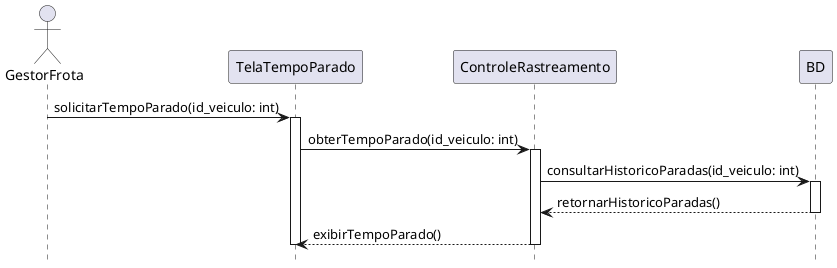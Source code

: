 @startuml "Verificar Tempo Parado"
hide footbox

actor GestorFrota as gestor_ator
participant TelaTempoParado as tela_tempo_parado
participant ControleRastreamento as controle_rastreamento
participant BD as bd

gestor_ator -> tela_tempo_parado: solicitarTempoParado(id_veiculo: int)
activate tela_tempo_parado

tela_tempo_parado -> controle_rastreamento: obterTempoParado(id_veiculo: int)
activate controle_rastreamento

controle_rastreamento -> bd: consultarHistoricoParadas(id_veiculo: int)
activate bd

bd --> controle_rastreamento: retornarHistoricoParadas()
deactivate bd

controle_rastreamento --> tela_tempo_parado: exibirTempoParado()
deactivate controle_rastreamento

deactivate tela_tempo_parado

@enduml
